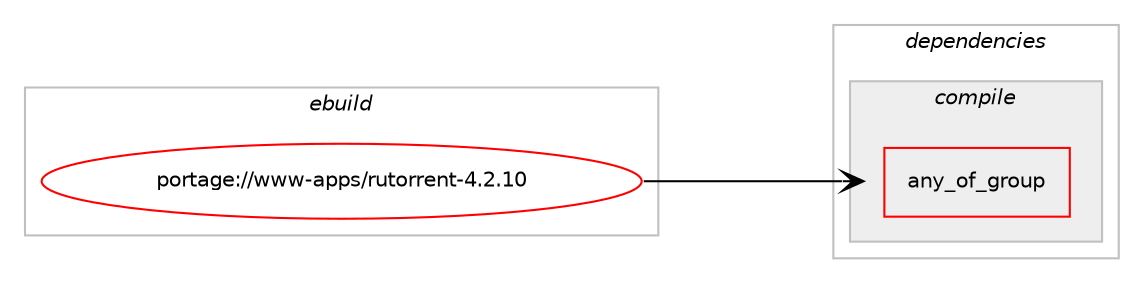 digraph prolog {

# *************
# Graph options
# *************

newrank=true;
concentrate=true;
compound=true;
graph [rankdir=LR,fontname=Helvetica,fontsize=10,ranksep=1.5];#, ranksep=2.5, nodesep=0.2];
edge  [arrowhead=vee];
node  [fontname=Helvetica,fontsize=10];

# **********
# The ebuild
# **********

subgraph cluster_leftcol {
color=gray;
rank=same;
label=<<i>ebuild</i>>;
id [label="portage://www-apps/rutorrent-4.2.10", color=red, width=4, href="../www-apps/rutorrent-4.2.10.svg"];
}

# ****************
# The dependencies
# ****************

subgraph cluster_midcol {
color=gray;
label=<<i>dependencies</i>>;
subgraph cluster_compile {
fillcolor="#eeeeee";
style=filled;
label=<<i>compile</i>>;
subgraph any237 {
dependency20718 [label=<<TABLE BORDER="0" CELLBORDER="1" CELLSPACING="0" CELLPADDING="4"><TR><TD CELLPADDING="10">any_of_group</TD></TR></TABLE>>, shape=none, color=red];# *** BEGIN UNKNOWN DEPENDENCY TYPE (TODO) ***
# dependency20718 -> package_dependency(portage://www-apps/rutorrent-4.2.10,install,no,virtual,httpd-cgi,none,[,,],[],[])
# *** END UNKNOWN DEPENDENCY TYPE (TODO) ***

# *** BEGIN UNKNOWN DEPENDENCY TYPE (TODO) ***
# dependency20718 -> package_dependency(portage://www-apps/rutorrent-4.2.10,install,no,virtual,httpd-fastcgi,none,[,,],[],[])
# *** END UNKNOWN DEPENDENCY TYPE (TODO) ***

}
id:e -> dependency20718:w [weight=20,style="solid",arrowhead="vee"];
# *** BEGIN UNKNOWN DEPENDENCY TYPE (TODO) ***
# id -> package_dependency(portage://www-apps/rutorrent-4.2.10,install,no,app-admin,webapp-config,none,[,,],[],[])
# *** END UNKNOWN DEPENDENCY TYPE (TODO) ***

}
subgraph cluster_compileandrun {
fillcolor="#eeeeee";
style=filled;
label=<<i>compile and run</i>>;
}
subgraph cluster_run {
fillcolor="#eeeeee";
style=filled;
label=<<i>run</i>>;
# *** BEGIN UNKNOWN DEPENDENCY TYPE (TODO) ***
# id -> package_dependency(portage://www-apps/rutorrent-4.2.10,run,no,app-admin,webapp-config,none,[,,],[],[])
# *** END UNKNOWN DEPENDENCY TYPE (TODO) ***

# *** BEGIN UNKNOWN DEPENDENCY TYPE (TODO) ***
# id -> package_dependency(portage://www-apps/rutorrent-4.2.10,run,no,dev-lang,php,none,[,,],[],[use(enable(xml),none),use(enable(gd),none)])
# *** END UNKNOWN DEPENDENCY TYPE (TODO) ***

# *** BEGIN UNKNOWN DEPENDENCY TYPE (TODO) ***
# id -> package_dependency(portage://www-apps/rutorrent-4.2.10,run,no,virtual,httpd-php,none,[,,],[],[])
# *** END UNKNOWN DEPENDENCY TYPE (TODO) ***

}
}

# **************
# The candidates
# **************

subgraph cluster_choices {
rank=same;
color=gray;
label=<<i>candidates</i>>;

}

}
